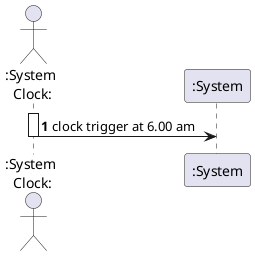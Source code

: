 @startuml

autonumber

actor ":System\n Clock:" as Clock
participant ":System" as sys

activate Clock
Clock -> sys: clock trigger at 6.00 am
deactivate Clock

@enduml
